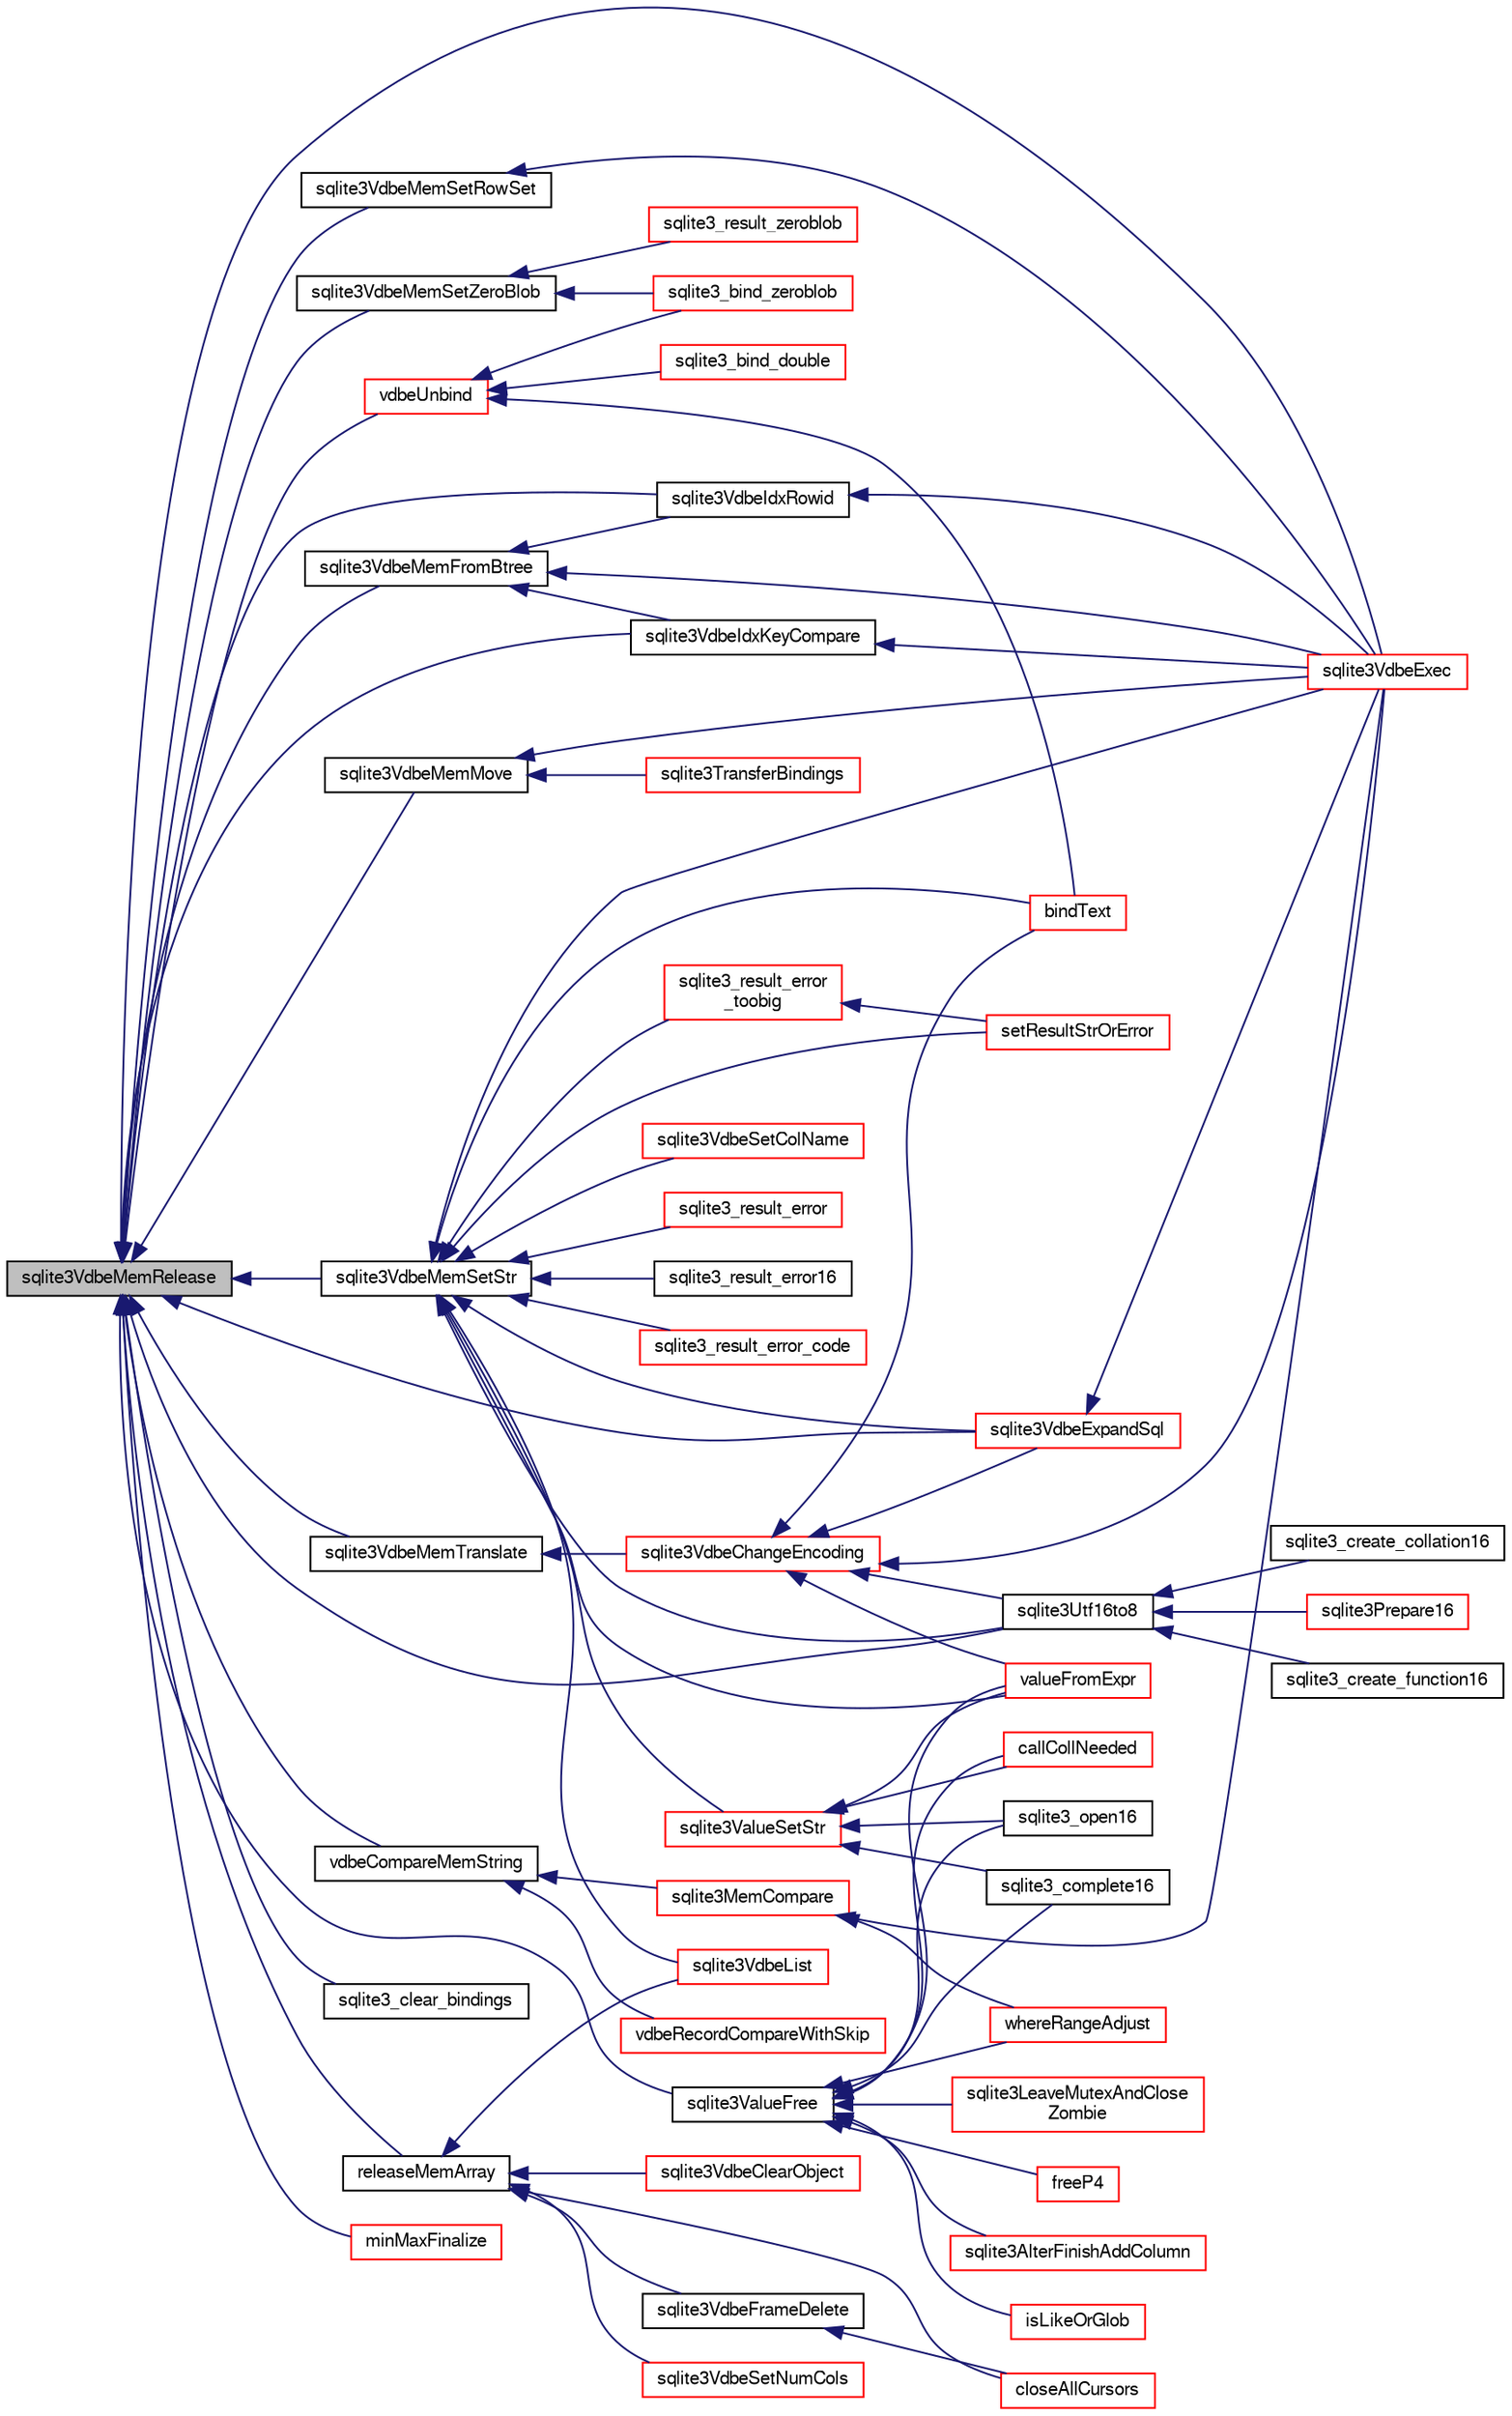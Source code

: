 digraph "sqlite3VdbeMemRelease"
{
  edge [fontname="FreeSans",fontsize="10",labelfontname="FreeSans",labelfontsize="10"];
  node [fontname="FreeSans",fontsize="10",shape=record];
  rankdir="LR";
  Node774964 [label="sqlite3VdbeMemRelease",height=0.2,width=0.4,color="black", fillcolor="grey75", style="filled", fontcolor="black"];
  Node774964 -> Node774965 [dir="back",color="midnightblue",fontsize="10",style="solid",fontname="FreeSans"];
  Node774965 [label="sqlite3VdbeMemTranslate",height=0.2,width=0.4,color="black", fillcolor="white", style="filled",URL="$sqlite3_8c.html#adc5f07459f00d96ec7591be255d029f5"];
  Node774965 -> Node774966 [dir="back",color="midnightblue",fontsize="10",style="solid",fontname="FreeSans"];
  Node774966 [label="sqlite3VdbeChangeEncoding",height=0.2,width=0.4,color="red", fillcolor="white", style="filled",URL="$sqlite3_8c.html#aa7cf8e488bf8cf9ec18528f52a40de31"];
  Node774966 -> Node774967 [dir="back",color="midnightblue",fontsize="10",style="solid",fontname="FreeSans"];
  Node774967 [label="sqlite3Utf16to8",height=0.2,width=0.4,color="black", fillcolor="white", style="filled",URL="$sqlite3_8c.html#a2c2d4b96de83192463964b77bdc524ae"];
  Node774967 -> Node774968 [dir="back",color="midnightblue",fontsize="10",style="solid",fontname="FreeSans"];
  Node774968 [label="sqlite3Prepare16",height=0.2,width=0.4,color="red", fillcolor="white", style="filled",URL="$sqlite3_8c.html#a5842e6724b91885125f83c438da1f15b"];
  Node774967 -> Node774971 [dir="back",color="midnightblue",fontsize="10",style="solid",fontname="FreeSans"];
  Node774971 [label="sqlite3_create_function16",height=0.2,width=0.4,color="black", fillcolor="white", style="filled",URL="$sqlite3_8h.html#a8751bf4e2e9dbc53f2df8c00a53b3ace"];
  Node774967 -> Node774972 [dir="back",color="midnightblue",fontsize="10",style="solid",fontname="FreeSans"];
  Node774972 [label="sqlite3_create_collation16",height=0.2,width=0.4,color="black", fillcolor="white", style="filled",URL="$sqlite3_8h.html#a445eeb90caf851d2c8e329142a5ee906"];
  Node774966 -> Node775427 [dir="back",color="midnightblue",fontsize="10",style="solid",fontname="FreeSans"];
  Node775427 [label="valueFromExpr",height=0.2,width=0.4,color="red", fillcolor="white", style="filled",URL="$sqlite3_8c.html#a08f91b27c0189e8b5bcdea6537466b7c"];
  Node774966 -> Node775628 [dir="back",color="midnightblue",fontsize="10",style="solid",fontname="FreeSans"];
  Node775628 [label="bindText",height=0.2,width=0.4,color="red", fillcolor="white", style="filled",URL="$sqlite3_8c.html#acdec2c68ea6b14a08bcfea9cfd32b2f2"];
  Node774966 -> Node775644 [dir="back",color="midnightblue",fontsize="10",style="solid",fontname="FreeSans"];
  Node775644 [label="sqlite3VdbeExpandSql",height=0.2,width=0.4,color="red", fillcolor="white", style="filled",URL="$sqlite3_8c.html#a5a497837d5d69b92e7bca23673589c69"];
  Node775644 -> Node774981 [dir="back",color="midnightblue",fontsize="10",style="solid",fontname="FreeSans"];
  Node774981 [label="sqlite3VdbeExec",height=0.2,width=0.4,color="red", fillcolor="white", style="filled",URL="$sqlite3_8c.html#a8ce40a614bdc56719c4d642b1e4dfb21"];
  Node774966 -> Node774981 [dir="back",color="midnightblue",fontsize="10",style="solid",fontname="FreeSans"];
  Node774964 -> Node774967 [dir="back",color="midnightblue",fontsize="10",style="solid",fontname="FreeSans"];
  Node774964 -> Node775842 [dir="back",color="midnightblue",fontsize="10",style="solid",fontname="FreeSans"];
  Node775842 [label="sqlite3VdbeMemSetZeroBlob",height=0.2,width=0.4,color="black", fillcolor="white", style="filled",URL="$sqlite3_8c.html#af6488ff3887bcfd6f15a01b0d69ccb3c"];
  Node775842 -> Node775843 [dir="back",color="midnightblue",fontsize="10",style="solid",fontname="FreeSans"];
  Node775843 [label="sqlite3_result_zeroblob",height=0.2,width=0.4,color="red", fillcolor="white", style="filled",URL="$sqlite3_8h.html#a0ffef291404e00066251301244d0616d"];
  Node775842 -> Node775639 [dir="back",color="midnightblue",fontsize="10",style="solid",fontname="FreeSans"];
  Node775639 [label="sqlite3_bind_zeroblob",height=0.2,width=0.4,color="red", fillcolor="white", style="filled",URL="$sqlite3_8h.html#afd35a95aa65e816b43cc2dc03abd118b"];
  Node774964 -> Node775844 [dir="back",color="midnightblue",fontsize="10",style="solid",fontname="FreeSans"];
  Node775844 [label="sqlite3VdbeMemSetRowSet",height=0.2,width=0.4,color="black", fillcolor="white", style="filled",URL="$sqlite3_8c.html#a6c59f681fc1caa0acf431ed2e98a8366"];
  Node775844 -> Node774981 [dir="back",color="midnightblue",fontsize="10",style="solid",fontname="FreeSans"];
  Node774964 -> Node775845 [dir="back",color="midnightblue",fontsize="10",style="solid",fontname="FreeSans"];
  Node775845 [label="sqlite3VdbeMemMove",height=0.2,width=0.4,color="black", fillcolor="white", style="filled",URL="$sqlite3_8c.html#a6c01f0d847f3ea4846a85198b6201ffc"];
  Node775845 -> Node775846 [dir="back",color="midnightblue",fontsize="10",style="solid",fontname="FreeSans"];
  Node775846 [label="sqlite3TransferBindings",height=0.2,width=0.4,color="red", fillcolor="white", style="filled",URL="$sqlite3_8c.html#a9158a497436de1e5aa7067e4daf18d8e"];
  Node775845 -> Node774981 [dir="back",color="midnightblue",fontsize="10",style="solid",fontname="FreeSans"];
  Node774964 -> Node775681 [dir="back",color="midnightblue",fontsize="10",style="solid",fontname="FreeSans"];
  Node775681 [label="sqlite3VdbeMemSetStr",height=0.2,width=0.4,color="black", fillcolor="white", style="filled",URL="$sqlite3_8c.html#a9697bec7c3b512483638ea3646191d7d"];
  Node775681 -> Node774967 [dir="back",color="midnightblue",fontsize="10",style="solid",fontname="FreeSans"];
  Node775681 -> Node775427 [dir="back",color="midnightblue",fontsize="10",style="solid",fontname="FreeSans"];
  Node775681 -> Node775682 [dir="back",color="midnightblue",fontsize="10",style="solid",fontname="FreeSans"];
  Node775682 [label="sqlite3ValueSetStr",height=0.2,width=0.4,color="red", fillcolor="white", style="filled",URL="$sqlite3_8c.html#a1fd40749f47941ee97ff6d798e2bc67e"];
  Node775682 -> Node775427 [dir="back",color="midnightblue",fontsize="10",style="solid",fontname="FreeSans"];
  Node775682 -> Node775683 [dir="back",color="midnightblue",fontsize="10",style="solid",fontname="FreeSans"];
  Node775683 [label="callCollNeeded",height=0.2,width=0.4,color="red", fillcolor="white", style="filled",URL="$sqlite3_8c.html#a4b69d70c8956d161ab4ec05d87ae1054"];
  Node775682 -> Node775684 [dir="back",color="midnightblue",fontsize="10",style="solid",fontname="FreeSans"];
  Node775684 [label="sqlite3_complete16",height=0.2,width=0.4,color="black", fillcolor="white", style="filled",URL="$sqlite3_8h.html#a3260341c2ef82787acca48414a1d03a1"];
  Node775682 -> Node775214 [dir="back",color="midnightblue",fontsize="10",style="solid",fontname="FreeSans"];
  Node775214 [label="sqlite3_open16",height=0.2,width=0.4,color="black", fillcolor="white", style="filled",URL="$sqlite3_8h.html#adbc401bb96713f32e553db32f6f3ca33"];
  Node775681 -> Node775470 [dir="back",color="midnightblue",fontsize="10",style="solid",fontname="FreeSans"];
  Node775470 [label="sqlite3VdbeList",height=0.2,width=0.4,color="red", fillcolor="white", style="filled",URL="$sqlite3_8c.html#a61f5dfb765135a9982025bab8944f7fd"];
  Node775681 -> Node775685 [dir="back",color="midnightblue",fontsize="10",style="solid",fontname="FreeSans"];
  Node775685 [label="sqlite3VdbeSetColName",height=0.2,width=0.4,color="red", fillcolor="white", style="filled",URL="$sqlite3_8c.html#a05534e7d71a734a43c35ae061ef45e6e"];
  Node775681 -> Node775688 [dir="back",color="midnightblue",fontsize="10",style="solid",fontname="FreeSans"];
  Node775688 [label="setResultStrOrError",height=0.2,width=0.4,color="red", fillcolor="white", style="filled",URL="$sqlite3_8c.html#af1d0f45c261a19434fad327798cc6d6b"];
  Node775681 -> Node775706 [dir="back",color="midnightblue",fontsize="10",style="solid",fontname="FreeSans"];
  Node775706 [label="sqlite3_result_error",height=0.2,width=0.4,color="red", fillcolor="white", style="filled",URL="$sqlite3_8h.html#a577161e1b67908b94f47007aaa6ae4c4"];
  Node775681 -> Node775714 [dir="back",color="midnightblue",fontsize="10",style="solid",fontname="FreeSans"];
  Node775714 [label="sqlite3_result_error16",height=0.2,width=0.4,color="black", fillcolor="white", style="filled",URL="$sqlite3_8h.html#a2baa2d4dd3dc187608d942f3edfd46da"];
  Node775681 -> Node775715 [dir="back",color="midnightblue",fontsize="10",style="solid",fontname="FreeSans"];
  Node775715 [label="sqlite3_result_error_code",height=0.2,width=0.4,color="red", fillcolor="white", style="filled",URL="$sqlite3_8h.html#ac7ad2457fb9a1b7b772caf8e48deb8bc"];
  Node775681 -> Node775716 [dir="back",color="midnightblue",fontsize="10",style="solid",fontname="FreeSans"];
  Node775716 [label="sqlite3_result_error\l_toobig",height=0.2,width=0.4,color="red", fillcolor="white", style="filled",URL="$sqlite3_8h.html#ad4f0c5e8c9421d0c4550c1a108221abe"];
  Node775716 -> Node775688 [dir="back",color="midnightblue",fontsize="10",style="solid",fontname="FreeSans"];
  Node775681 -> Node775628 [dir="back",color="midnightblue",fontsize="10",style="solid",fontname="FreeSans"];
  Node775681 -> Node775644 [dir="back",color="midnightblue",fontsize="10",style="solid",fontname="FreeSans"];
  Node775681 -> Node774981 [dir="back",color="midnightblue",fontsize="10",style="solid",fontname="FreeSans"];
  Node774964 -> Node775316 [dir="back",color="midnightblue",fontsize="10",style="solid",fontname="FreeSans"];
  Node775316 [label="sqlite3VdbeMemFromBtree",height=0.2,width=0.4,color="black", fillcolor="white", style="filled",URL="$sqlite3_8c.html#a2f4630d8648b1bf4ffcda8c6813518d2"];
  Node775316 -> Node775317 [dir="back",color="midnightblue",fontsize="10",style="solid",fontname="FreeSans"];
  Node775317 [label="sqlite3VdbeIdxRowid",height=0.2,width=0.4,color="black", fillcolor="white", style="filled",URL="$sqlite3_8c.html#a1a759afe6bc723418d03214c07ba410f"];
  Node775317 -> Node774981 [dir="back",color="midnightblue",fontsize="10",style="solid",fontname="FreeSans"];
  Node775316 -> Node775318 [dir="back",color="midnightblue",fontsize="10",style="solid",fontname="FreeSans"];
  Node775318 [label="sqlite3VdbeIdxKeyCompare",height=0.2,width=0.4,color="black", fillcolor="white", style="filled",URL="$sqlite3_8c.html#a633ec6b384086f70ef61b64a5269afc9"];
  Node775318 -> Node774981 [dir="back",color="midnightblue",fontsize="10",style="solid",fontname="FreeSans"];
  Node775316 -> Node774981 [dir="back",color="midnightblue",fontsize="10",style="solid",fontname="FreeSans"];
  Node774964 -> Node775848 [dir="back",color="midnightblue",fontsize="10",style="solid",fontname="FreeSans"];
  Node775848 [label="sqlite3ValueFree",height=0.2,width=0.4,color="black", fillcolor="white", style="filled",URL="$sqlite3_8c.html#afeed84c3f344a833d15c7209265dc520"];
  Node775848 -> Node775427 [dir="back",color="midnightblue",fontsize="10",style="solid",fontname="FreeSans"];
  Node775848 -> Node775849 [dir="back",color="midnightblue",fontsize="10",style="solid",fontname="FreeSans"];
  Node775849 [label="freeP4",height=0.2,width=0.4,color="red", fillcolor="white", style="filled",URL="$sqlite3_8c.html#aa1ec8debef2a9be5fe36a3082fd3e0f9"];
  Node775848 -> Node775158 [dir="back",color="midnightblue",fontsize="10",style="solid",fontname="FreeSans"];
  Node775158 [label="sqlite3AlterFinishAddColumn",height=0.2,width=0.4,color="red", fillcolor="white", style="filled",URL="$sqlite3_8c.html#a392e1e5be904b01216faae16a77c2c31"];
  Node775848 -> Node775683 [dir="back",color="midnightblue",fontsize="10",style="solid",fontname="FreeSans"];
  Node775848 -> Node775089 [dir="back",color="midnightblue",fontsize="10",style="solid",fontname="FreeSans"];
  Node775089 [label="isLikeOrGlob",height=0.2,width=0.4,color="red", fillcolor="white", style="filled",URL="$sqlite3_8c.html#a6c38e495198bf8976f68d1a6ebd74a50"];
  Node775848 -> Node775437 [dir="back",color="midnightblue",fontsize="10",style="solid",fontname="FreeSans"];
  Node775437 [label="whereRangeAdjust",height=0.2,width=0.4,color="red", fillcolor="white", style="filled",URL="$sqlite3_8c.html#a1b94c28528c76286e51c1211e9c7ca9e"];
  Node775848 -> Node775684 [dir="back",color="midnightblue",fontsize="10",style="solid",fontname="FreeSans"];
  Node775848 -> Node775205 [dir="back",color="midnightblue",fontsize="10",style="solid",fontname="FreeSans"];
  Node775205 [label="sqlite3LeaveMutexAndClose\lZombie",height=0.2,width=0.4,color="red", fillcolor="white", style="filled",URL="$sqlite3_8c.html#afe3a37c29dcb0fe9fc15fe07a3976f59"];
  Node775848 -> Node775214 [dir="back",color="midnightblue",fontsize="10",style="solid",fontname="FreeSans"];
  Node774964 -> Node775857 [dir="back",color="midnightblue",fontsize="10",style="solid",fontname="FreeSans"];
  Node775857 [label="releaseMemArray",height=0.2,width=0.4,color="black", fillcolor="white", style="filled",URL="$sqlite3_8c.html#a321ef1ead88ab0c4c636971ae5cc9778"];
  Node775857 -> Node775312 [dir="back",color="midnightblue",fontsize="10",style="solid",fontname="FreeSans"];
  Node775312 [label="sqlite3VdbeFrameDelete",height=0.2,width=0.4,color="black", fillcolor="white", style="filled",URL="$sqlite3_8c.html#adb3773fdfb1685857e28891f76365900"];
  Node775312 -> Node775313 [dir="back",color="midnightblue",fontsize="10",style="solid",fontname="FreeSans"];
  Node775313 [label="closeAllCursors",height=0.2,width=0.4,color="red", fillcolor="white", style="filled",URL="$sqlite3_8c.html#af1ac189735864dd6989a8c5af4557547"];
  Node775857 -> Node775470 [dir="back",color="midnightblue",fontsize="10",style="solid",fontname="FreeSans"];
  Node775857 -> Node775313 [dir="back",color="midnightblue",fontsize="10",style="solid",fontname="FreeSans"];
  Node775857 -> Node775858 [dir="back",color="midnightblue",fontsize="10",style="solid",fontname="FreeSans"];
  Node775858 [label="sqlite3VdbeSetNumCols",height=0.2,width=0.4,color="red", fillcolor="white", style="filled",URL="$sqlite3_8c.html#a3d1d64e925572ff37fec8682e1224ff1"];
  Node775857 -> Node775852 [dir="back",color="midnightblue",fontsize="10",style="solid",fontname="FreeSans"];
  Node775852 [label="sqlite3VdbeClearObject",height=0.2,width=0.4,color="red", fillcolor="white", style="filled",URL="$sqlite3_8c.html#aa36c8bd3814c4923416d35ef3454f979"];
  Node774964 -> Node775793 [dir="back",color="midnightblue",fontsize="10",style="solid",fontname="FreeSans"];
  Node775793 [label="vdbeCompareMemString",height=0.2,width=0.4,color="black", fillcolor="white", style="filled",URL="$sqlite3_8c.html#afc618ccf0c8dc5c4de68c35c8b1613c1"];
  Node775793 -> Node775794 [dir="back",color="midnightblue",fontsize="10",style="solid",fontname="FreeSans"];
  Node775794 [label="sqlite3MemCompare",height=0.2,width=0.4,color="red", fillcolor="white", style="filled",URL="$sqlite3_8c.html#a89fc02818dc8eb6be452ea408164b5e3"];
  Node775794 -> Node774981 [dir="back",color="midnightblue",fontsize="10",style="solid",fontname="FreeSans"];
  Node775794 -> Node775437 [dir="back",color="midnightblue",fontsize="10",style="solid",fontname="FreeSans"];
  Node775793 -> Node775821 [dir="back",color="midnightblue",fontsize="10",style="solid",fontname="FreeSans"];
  Node775821 [label="vdbeRecordCompareWithSkip",height=0.2,width=0.4,color="red", fillcolor="white", style="filled",URL="$sqlite3_8c.html#a3e4bfdbbc6a8b6120c6df742e0720078"];
  Node774964 -> Node775317 [dir="back",color="midnightblue",fontsize="10",style="solid",fontname="FreeSans"];
  Node774964 -> Node775318 [dir="back",color="midnightblue",fontsize="10",style="solid",fontname="FreeSans"];
  Node774964 -> Node775859 [dir="back",color="midnightblue",fontsize="10",style="solid",fontname="FreeSans"];
  Node775859 [label="sqlite3_clear_bindings",height=0.2,width=0.4,color="black", fillcolor="white", style="filled",URL="$sqlite3_8h.html#a7af29912e7d428cc4ee247f15c00a923"];
  Node774964 -> Node775627 [dir="back",color="midnightblue",fontsize="10",style="solid",fontname="FreeSans"];
  Node775627 [label="vdbeUnbind",height=0.2,width=0.4,color="red", fillcolor="white", style="filled",URL="$sqlite3_8c.html#ae3ca3d8a878660305a0efd0c73c9f064"];
  Node775627 -> Node775628 [dir="back",color="midnightblue",fontsize="10",style="solid",fontname="FreeSans"];
  Node775627 -> Node775635 [dir="back",color="midnightblue",fontsize="10",style="solid",fontname="FreeSans"];
  Node775635 [label="sqlite3_bind_double",height=0.2,width=0.4,color="red", fillcolor="white", style="filled",URL="$sqlite3_8h.html#a8dc6f4de797850398e12e5022cae8915"];
  Node775627 -> Node775639 [dir="back",color="midnightblue",fontsize="10",style="solid",fontname="FreeSans"];
  Node774964 -> Node775644 [dir="back",color="midnightblue",fontsize="10",style="solid",fontname="FreeSans"];
  Node774964 -> Node774981 [dir="back",color="midnightblue",fontsize="10",style="solid",fontname="FreeSans"];
  Node774964 -> Node775728 [dir="back",color="midnightblue",fontsize="10",style="solid",fontname="FreeSans"];
  Node775728 [label="minMaxFinalize",height=0.2,width=0.4,color="red", fillcolor="white", style="filled",URL="$sqlite3_8c.html#a0439dd90934a2dee93517c50884d5924"];
}
